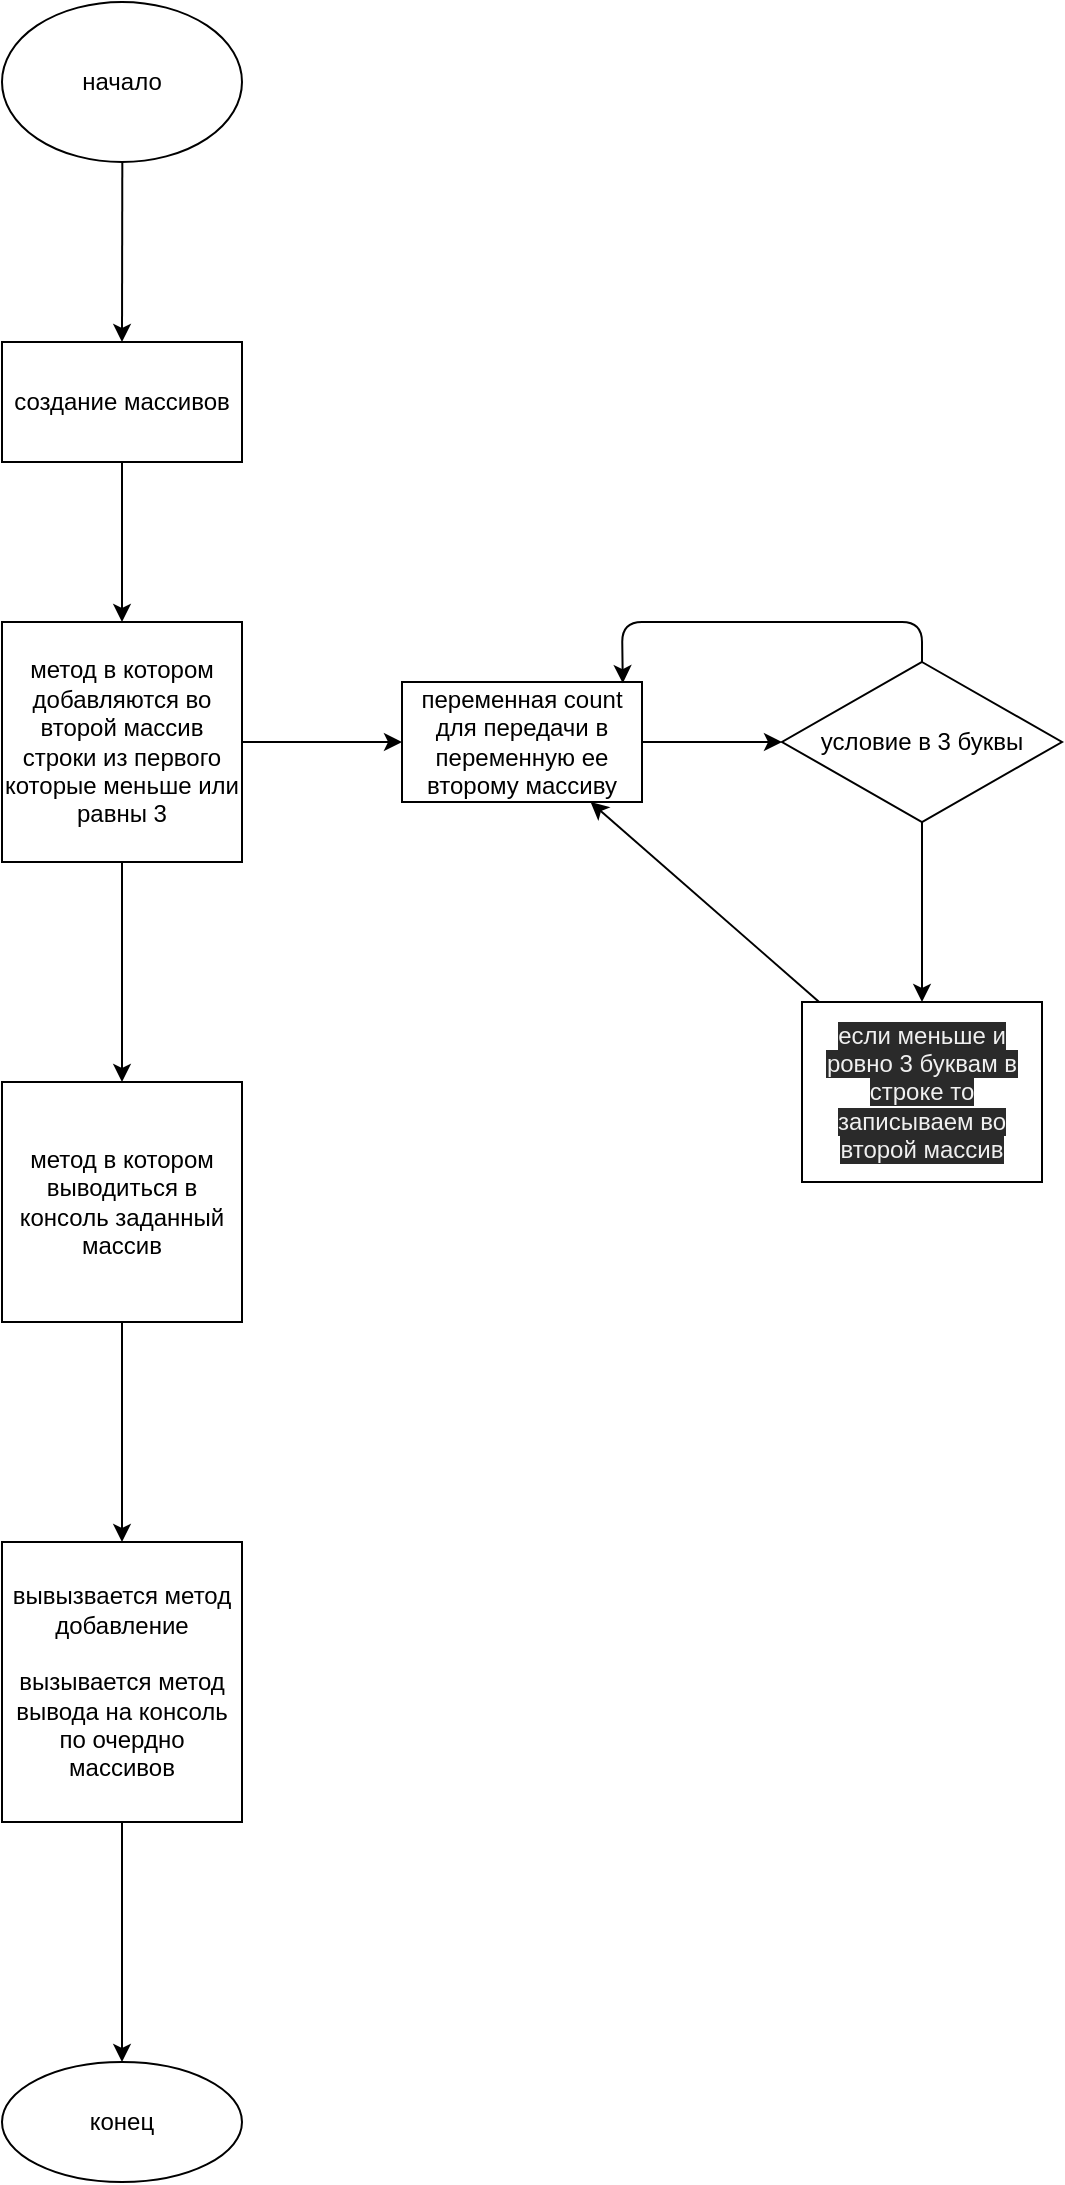 <mxfile>
    <diagram id="MNZFa5W_strA5yBfpxn9" name="Страница 1">
        <mxGraphModel dx="816" dy="497" grid="1" gridSize="10" guides="1" tooltips="1" connect="1" arrows="1" fold="1" page="1" pageScale="1" pageWidth="827" pageHeight="1169" math="0" shadow="0">
            <root>
                <mxCell id="0"/>
                <mxCell id="1" parent="0"/>
                <mxCell id="2" value="" style="edgeStyle=none;html=1;" edge="1" parent="1" source="3" target="5">
                    <mxGeometry relative="1" as="geometry"/>
                </mxCell>
                <mxCell id="3" value="начало" style="ellipse;whiteSpace=wrap;html=1;" vertex="1" parent="1">
                    <mxGeometry x="310" y="140" width="120" height="80" as="geometry"/>
                </mxCell>
                <mxCell id="4" value="" style="edgeStyle=none;html=1;" edge="1" parent="1" source="5" target="7">
                    <mxGeometry relative="1" as="geometry"/>
                </mxCell>
                <mxCell id="5" value="создание массивов" style="whiteSpace=wrap;html=1;" vertex="1" parent="1">
                    <mxGeometry x="310" y="310" width="120" height="60" as="geometry"/>
                </mxCell>
                <mxCell id="6" value="" style="edgeStyle=none;html=1;" edge="1" parent="1" source="7" target="9">
                    <mxGeometry relative="1" as="geometry"/>
                </mxCell>
                <mxCell id="14" value="" style="edgeStyle=none;html=1;" edge="1" parent="1" source="7" target="13">
                    <mxGeometry relative="1" as="geometry"/>
                </mxCell>
                <mxCell id="7" value="метод в котором добавляются во второй массив строки из первого которые меньше или равны 3" style="whiteSpace=wrap;html=1;" vertex="1" parent="1">
                    <mxGeometry x="310" y="450" width="120" height="120" as="geometry"/>
                </mxCell>
                <mxCell id="8" value="" style="edgeStyle=none;html=1;" edge="1" parent="1" source="9" target="11">
                    <mxGeometry relative="1" as="geometry"/>
                </mxCell>
                <mxCell id="9" value="метод в котором выводиться в консоль заданный массив" style="whiteSpace=wrap;html=1;" vertex="1" parent="1">
                    <mxGeometry x="310" y="680" width="120" height="120" as="geometry"/>
                </mxCell>
                <mxCell id="10" value="" style="edgeStyle=none;html=1;" edge="1" parent="1" source="11" target="12">
                    <mxGeometry relative="1" as="geometry"/>
                </mxCell>
                <mxCell id="11" value="вывызвается метод добавление&lt;br&gt;&lt;br&gt;вызывается метод вывода на консоль по очердно массивов" style="whiteSpace=wrap;html=1;" vertex="1" parent="1">
                    <mxGeometry x="310" y="910" width="120" height="140" as="geometry"/>
                </mxCell>
                <mxCell id="12" value="конец" style="ellipse;whiteSpace=wrap;html=1;" vertex="1" parent="1">
                    <mxGeometry x="310" y="1170" width="120" height="60" as="geometry"/>
                </mxCell>
                <mxCell id="16" value="" style="edgeStyle=none;html=1;" edge="1" parent="1" source="13" target="15">
                    <mxGeometry relative="1" as="geometry"/>
                </mxCell>
                <mxCell id="13" value="переменная count для передачи в переменную ее второму массиву" style="whiteSpace=wrap;html=1;" vertex="1" parent="1">
                    <mxGeometry x="510" y="480" width="120" height="60" as="geometry"/>
                </mxCell>
                <mxCell id="19" value="" style="edgeStyle=none;html=1;" edge="1" parent="1" source="15" target="18">
                    <mxGeometry relative="1" as="geometry"/>
                </mxCell>
                <mxCell id="21" style="edgeStyle=none;html=1;entryX=0.92;entryY=0.01;entryDx=0;entryDy=0;entryPerimeter=0;" edge="1" parent="1" source="15" target="13">
                    <mxGeometry relative="1" as="geometry">
                        <Array as="points">
                            <mxPoint x="770" y="450"/>
                            <mxPoint x="620" y="450"/>
                        </Array>
                    </mxGeometry>
                </mxCell>
                <mxCell id="15" value="условие в 3 буквы" style="rhombus;whiteSpace=wrap;html=1;" vertex="1" parent="1">
                    <mxGeometry x="700" y="470" width="140" height="80" as="geometry"/>
                </mxCell>
                <mxCell id="20" style="edgeStyle=none;html=1;" edge="1" parent="1" source="18" target="13">
                    <mxGeometry relative="1" as="geometry"/>
                </mxCell>
                <mxCell id="18" value="&#10;&#10;&lt;span style=&quot;color: rgb(240, 240, 240); font-family: helvetica; font-size: 12px; font-style: normal; font-weight: 400; letter-spacing: normal; text-align: center; text-indent: 0px; text-transform: none; word-spacing: 0px; background-color: rgb(42, 42, 42); display: inline; float: none;&quot;&gt;если меньше и ровно 3 буквам в строке то записываем во второй массив&lt;/span&gt;&#10;&#10;" style="whiteSpace=wrap;html=1;" vertex="1" parent="1">
                    <mxGeometry x="710" y="640" width="120" height="90" as="geometry"/>
                </mxCell>
            </root>
        </mxGraphModel>
    </diagram>
</mxfile>